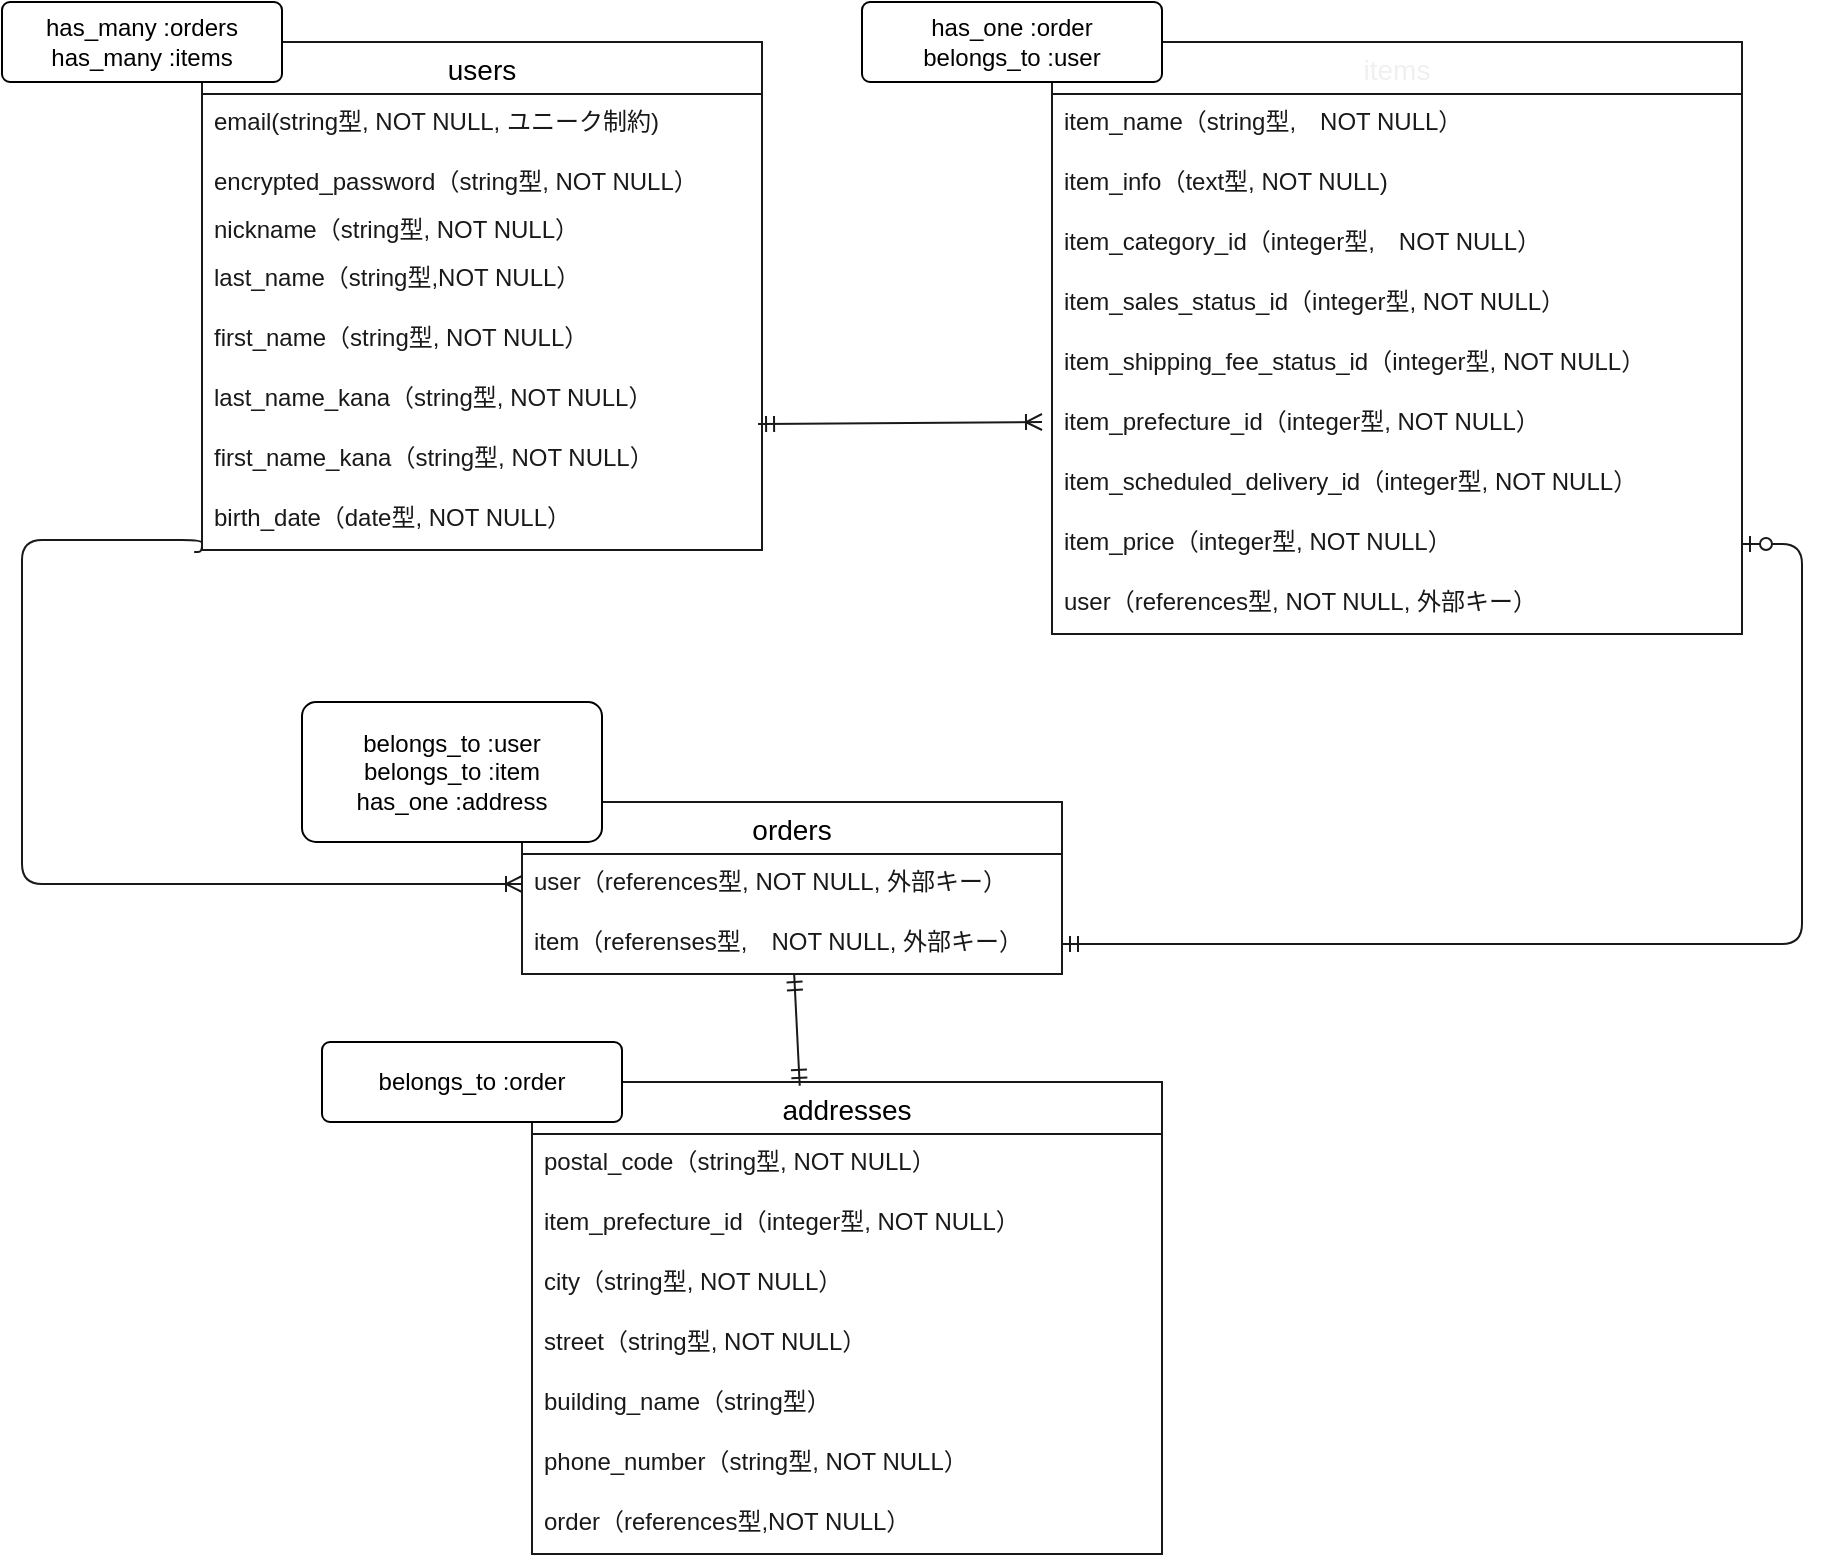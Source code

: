 <mxfile>
    <diagram id="iHe5-swWgr277LIi-snk" name="ページ1">
        <mxGraphModel dx="2261" dy="1961" grid="1" gridSize="10" guides="1" tooltips="1" connect="1" arrows="1" fold="1" page="1" pageScale="1" pageWidth="827" pageHeight="1169" background="#ffffff" math="0" shadow="0">
            <root>
                <mxCell id="0"/>
                <mxCell id="1" parent="0"/>
                <mxCell id="2" value="users" style="swimlane;fontStyle=0;childLayout=stackLayout;horizontal=1;startSize=26;horizontalStack=0;resizeParent=1;resizeParentMax=0;resizeLast=0;collapsible=1;marginBottom=0;align=center;fontSize=14;strokeColor=#191919;" parent="1" vertex="1">
                    <mxGeometry x="60" y="10" width="280" height="254" as="geometry"/>
                </mxCell>
                <mxCell id="20" value="email(string型, NOT NULL, ユニーク制約)" style="text;strokeColor=none;fillColor=none;spacingLeft=4;spacingRight=4;overflow=hidden;rotatable=0;points=[[0,0.5],[1,0.5]];portConstraint=eastwest;fontSize=12;fontColor=#191919;" parent="2" vertex="1">
                    <mxGeometry y="26" width="280" height="30" as="geometry"/>
                </mxCell>
                <mxCell id="4" value="encrypted_password（string型, NOT NULL）" style="text;strokeColor=none;fillColor=none;spacingLeft=4;spacingRight=4;overflow=hidden;rotatable=0;points=[[0,0.5],[1,0.5]];portConstraint=eastwest;fontSize=12;fontColor=#191919;" parent="2" vertex="1">
                    <mxGeometry y="56" width="280" height="24" as="geometry"/>
                </mxCell>
                <mxCell id="5" value="nickname（string型, NOT NULL）" style="text;strokeColor=none;fillColor=none;spacingLeft=4;spacingRight=4;overflow=hidden;rotatable=0;points=[[0,0.5],[1,0.5]];portConstraint=eastwest;fontSize=12;fontColor=#191919;" parent="2" vertex="1">
                    <mxGeometry y="80" width="280" height="24" as="geometry"/>
                </mxCell>
                <mxCell id="10" value="last_name（string型,NOT NULL）" style="text;strokeColor=none;fillColor=none;spacingLeft=4;spacingRight=4;overflow=hidden;rotatable=0;points=[[0,0.5],[1,0.5]];portConstraint=eastwest;fontSize=12;fontColor=#191919;" parent="2" vertex="1">
                    <mxGeometry y="104" width="280" height="30" as="geometry"/>
                </mxCell>
                <mxCell id="11" value="first_name（string型, NOT NULL）" style="text;strokeColor=none;fillColor=none;spacingLeft=4;spacingRight=4;overflow=hidden;rotatable=0;points=[[0,0.5],[1,0.5]];portConstraint=eastwest;fontSize=12;fontColor=#191919;" parent="2" vertex="1">
                    <mxGeometry y="134" width="280" height="30" as="geometry"/>
                </mxCell>
                <mxCell id="77" value="last_name_kana（string型, NOT NULL）" style="text;strokeColor=none;fillColor=none;spacingLeft=4;spacingRight=4;overflow=hidden;rotatable=0;points=[[0,0.5],[1,0.5]];portConstraint=eastwest;fontSize=12;fontColor=#191919;" parent="2" vertex="1">
                    <mxGeometry y="164" width="280" height="30" as="geometry"/>
                </mxCell>
                <mxCell id="13" value="first_name_kana（string型, NOT NULL）" style="text;strokeColor=none;fillColor=none;spacingLeft=4;spacingRight=4;overflow=hidden;rotatable=0;points=[[0,0.5],[1,0.5]];portConstraint=eastwest;fontSize=12;fillStyle=dashed;fontColor=#191919;" parent="2" vertex="1">
                    <mxGeometry y="194" width="280" height="30" as="geometry"/>
                </mxCell>
                <mxCell id="95" value="birth_date（date型, NOT NULL）" style="text;strokeColor=none;fillColor=none;spacingLeft=4;spacingRight=4;overflow=hidden;rotatable=0;points=[[0,0.5],[1,0.5]];portConstraint=eastwest;fontSize=12;labelBorderColor=none;fillStyle=dashed;fontColor=#191919;" parent="2" vertex="1">
                    <mxGeometry y="224" width="280" height="30" as="geometry"/>
                </mxCell>
                <mxCell id="16" value="items" style="swimlane;fontStyle=0;childLayout=stackLayout;horizontal=1;startSize=26;horizontalStack=0;resizeParent=1;resizeParentMax=0;resizeLast=0;collapsible=1;marginBottom=0;align=center;fontSize=14;fontColor=#F0F0F0;strokeColor=#191919;" parent="1" vertex="1">
                    <mxGeometry x="485" y="10" width="345" height="296" as="geometry"/>
                </mxCell>
                <mxCell id="23" value="item_name（string型,　NOT NULL）" style="text;strokeColor=none;fillColor=none;spacingLeft=4;spacingRight=4;overflow=hidden;rotatable=0;points=[[0,0.5],[1,0.5]];portConstraint=eastwest;fontSize=12;fontColor=#191919;" parent="16" vertex="1">
                    <mxGeometry y="26" width="345" height="30" as="geometry"/>
                </mxCell>
                <mxCell id="25" value="item_info（text型, NOT NULL)" style="text;strokeColor=none;fillColor=none;spacingLeft=4;spacingRight=4;overflow=hidden;rotatable=0;points=[[0,0.5],[1,0.5]];portConstraint=eastwest;fontSize=12;fontColor=#191919;" parent="16" vertex="1">
                    <mxGeometry y="56" width="345" height="30" as="geometry"/>
                </mxCell>
                <mxCell id="26" value="item_category_id（integer型,　NOT NULL）" style="text;strokeColor=none;fillColor=none;spacingLeft=4;spacingRight=4;overflow=hidden;rotatable=0;points=[[0,0.5],[1,0.5]];portConstraint=eastwest;fontSize=12;fontColor=#191919;" parent="16" vertex="1">
                    <mxGeometry y="86" width="345" height="30" as="geometry"/>
                </mxCell>
                <mxCell id="39" value="item_sales_status_id（integer型, NOT NULL）" style="text;strokeColor=none;fillColor=none;spacingLeft=4;spacingRight=4;overflow=hidden;rotatable=0;points=[[0,0.5],[1,0.5]];portConstraint=eastwest;fontSize=12;fontColor=#191919;" parent="16" vertex="1">
                    <mxGeometry y="116" width="345" height="30" as="geometry"/>
                </mxCell>
                <mxCell id="40" value="item_shipping_fee_status_id（integer型, NOT NULL）" style="text;strokeColor=none;fillColor=none;spacingLeft=4;spacingRight=4;overflow=hidden;rotatable=0;points=[[0,0.5],[1,0.5]];portConstraint=eastwest;fontSize=12;fontColor=#191919;" parent="16" vertex="1">
                    <mxGeometry y="146" width="345" height="30" as="geometry"/>
                </mxCell>
                <mxCell id="42" value="item_prefecture_id（integer型, NOT NULL）" style="text;strokeColor=none;fillColor=none;spacingLeft=4;spacingRight=4;overflow=hidden;rotatable=0;points=[[0,0.5],[1,0.5]];portConstraint=eastwest;fontSize=12;fontColor=#191919;" parent="16" vertex="1">
                    <mxGeometry y="176" width="345" height="30" as="geometry"/>
                </mxCell>
                <mxCell id="43" value="item_scheduled_delivery_id（integer型, NOT NULL）" style="text;strokeColor=none;fillColor=none;spacingLeft=4;spacingRight=4;overflow=hidden;rotatable=0;points=[[0,0.5],[1,0.5]];portConstraint=eastwest;fontSize=12;fontColor=#191919;" parent="16" vertex="1">
                    <mxGeometry y="206" width="345" height="30" as="geometry"/>
                </mxCell>
                <mxCell id="27" value="item_price（integer型, NOT NULL）" style="text;strokeColor=none;fillColor=none;spacingLeft=4;spacingRight=4;overflow=hidden;rotatable=0;points=[[0,0.5],[1,0.5]];portConstraint=eastwest;fontSize=12;fontColor=#191919;" parent="16" vertex="1">
                    <mxGeometry y="236" width="345" height="30" as="geometry"/>
                </mxCell>
                <mxCell id="56" value="user（references型, NOT NULL, 外部キー）" style="text;strokeColor=none;fillColor=none;spacingLeft=4;spacingRight=4;overflow=hidden;rotatable=0;points=[[0,0.5],[1,0.5]];portConstraint=eastwest;fontSize=12;fontColor=#191919;" parent="16" vertex="1">
                    <mxGeometry y="266" width="345" height="30" as="geometry"/>
                </mxCell>
                <mxCell id="57" value="orders" style="swimlane;fontStyle=0;childLayout=stackLayout;horizontal=1;startSize=26;horizontalStack=0;resizeParent=1;resizeParentMax=0;resizeLast=0;collapsible=1;marginBottom=0;align=center;fontSize=14;labelBorderColor=none;strokeColor=#191919;" parent="1" vertex="1">
                    <mxGeometry x="220" y="390" width="270" height="86" as="geometry"/>
                </mxCell>
                <mxCell id="58" value="user（references型, NOT NULL, 外部キー）" style="text;strokeColor=none;fillColor=none;spacingLeft=4;spacingRight=4;overflow=hidden;rotatable=0;points=[[0,0.5],[1,0.5]];portConstraint=eastwest;fontSize=12;fontColor=#191919;" parent="57" vertex="1">
                    <mxGeometry y="26" width="270" height="30" as="geometry"/>
                </mxCell>
                <mxCell id="80" value="item（referenses型,　NOT NULL, 外部キー）" style="text;strokeColor=none;fillColor=none;spacingLeft=4;spacingRight=4;overflow=hidden;rotatable=0;points=[[0,0.5],[1,0.5]];portConstraint=eastwest;fontSize=12;fontColor=#191919;" parent="57" vertex="1">
                    <mxGeometry y="56" width="270" height="30" as="geometry"/>
                </mxCell>
                <mxCell id="61" value="addresses" style="swimlane;fontStyle=0;childLayout=stackLayout;horizontal=1;startSize=26;horizontalStack=0;resizeParent=1;resizeParentMax=0;resizeLast=0;collapsible=1;marginBottom=0;align=center;fontSize=14;strokeColor=#191919;" parent="1" vertex="1">
                    <mxGeometry x="225" y="530" width="315" height="236" as="geometry"/>
                </mxCell>
                <mxCell id="62" value="postal_code（string型, NOT NULL）" style="text;strokeColor=none;fillColor=none;spacingLeft=4;spacingRight=4;overflow=hidden;rotatable=0;points=[[0,0.5],[1,0.5]];portConstraint=eastwest;fontSize=12;fontColor=#191919;" parent="61" vertex="1">
                    <mxGeometry y="26" width="315" height="30" as="geometry"/>
                </mxCell>
                <mxCell id="63" value="item_prefecture_id（integer型, NOT NULL）" style="text;strokeColor=none;fillColor=none;spacingLeft=4;spacingRight=4;overflow=hidden;rotatable=0;points=[[0,0.5],[1,0.5]];portConstraint=eastwest;fontSize=12;fontColor=#191919;" parent="61" vertex="1">
                    <mxGeometry y="56" width="315" height="30" as="geometry"/>
                </mxCell>
                <mxCell id="66" value="city（string型, NOT NULL）" style="text;strokeColor=none;fillColor=none;spacingLeft=4;spacingRight=4;overflow=hidden;rotatable=0;points=[[0,0.5],[1,0.5]];portConstraint=eastwest;fontSize=12;fontColor=#191919;" parent="61" vertex="1">
                    <mxGeometry y="86" width="315" height="30" as="geometry"/>
                </mxCell>
                <mxCell id="67" value="street（string型, NOT NULL）" style="text;strokeColor=none;fillColor=none;spacingLeft=4;spacingRight=4;overflow=hidden;rotatable=0;points=[[0,0.5],[1,0.5]];portConstraint=eastwest;fontSize=12;fontColor=#191919;" parent="61" vertex="1">
                    <mxGeometry y="116" width="315" height="30" as="geometry"/>
                </mxCell>
                <mxCell id="69" value="building_name（string型）" style="text;strokeColor=none;fillColor=none;spacingLeft=4;spacingRight=4;overflow=hidden;rotatable=0;points=[[0,0.5],[1,0.5]];portConstraint=eastwest;fontSize=12;fontColor=#191919;" parent="61" vertex="1">
                    <mxGeometry y="146" width="315" height="30" as="geometry"/>
                </mxCell>
                <mxCell id="71" value="phone_number（string型, NOT NULL）" style="text;strokeColor=none;fillColor=none;spacingLeft=4;spacingRight=4;overflow=hidden;rotatable=0;points=[[0,0.5],[1,0.5]];portConstraint=eastwest;fontSize=12;fontColor=#191919;" parent="61" vertex="1">
                    <mxGeometry y="176" width="315" height="30" as="geometry"/>
                </mxCell>
                <mxCell id="83" value="order（references型,NOT NULL）" style="text;strokeColor=none;fillColor=none;spacingLeft=4;spacingRight=4;overflow=hidden;rotatable=0;points=[[0,0.5],[1,0.5]];portConstraint=eastwest;fontSize=12;fontColor=#191919;" parent="61" vertex="1">
                    <mxGeometry y="206" width="315" height="30" as="geometry"/>
                </mxCell>
                <mxCell id="75" value="" style="edgeStyle=entityRelationEdgeStyle;fontSize=12;html=1;endArrow=ERzeroToOne;startArrow=ERmandOne;exitX=1;exitY=0.5;exitDx=0;exitDy=0;fontColor=#191919;labelBackgroundColor=none;strokeColor=#191919;" parent="1" source="80" target="27" edge="1">
                    <mxGeometry width="100" height="100" relative="1" as="geometry">
                        <mxPoint x="510" y="430" as="sourcePoint"/>
                        <mxPoint x="350" y="320" as="targetPoint"/>
                    </mxGeometry>
                </mxCell>
                <mxCell id="79" value="" style="fontSize=12;html=1;endArrow=ERmandOne;startArrow=ERmandOne;entryX=0.504;entryY=1;entryDx=0;entryDy=0;exitX=0.425;exitY=0.008;exitDx=0;exitDy=0;entryPerimeter=0;exitPerimeter=0;fontColor=#191919;labelBackgroundColor=none;strokeColor=#191919;" parent="1" source="61" target="80" edge="1">
                    <mxGeometry width="100" height="100" relative="1" as="geometry">
                        <mxPoint x="350" y="630" as="sourcePoint"/>
                        <mxPoint x="342.04" y="546" as="targetPoint"/>
                    </mxGeometry>
                </mxCell>
                <mxCell id="84" value="belongs_to :user&lt;br&gt;belongs_to :item&lt;br&gt;has_one :address" style="rounded=1;arcSize=10;whiteSpace=wrap;html=1;align=center;" parent="1" vertex="1">
                    <mxGeometry x="110" y="340" width="150" height="70" as="geometry"/>
                </mxCell>
                <mxCell id="86" value="belongs_to :order" style="rounded=1;arcSize=10;whiteSpace=wrap;html=1;align=center;" parent="1" vertex="1">
                    <mxGeometry x="120" y="510" width="150" height="40" as="geometry"/>
                </mxCell>
                <mxCell id="87" value="has_one :order&lt;br&gt;belongs_to :user" style="rounded=1;arcSize=10;whiteSpace=wrap;html=1;align=center;" parent="1" vertex="1">
                    <mxGeometry x="390" y="-10" width="150" height="40" as="geometry"/>
                </mxCell>
                <mxCell id="88" value="has_many :orders&lt;br&gt;has_many :items" style="rounded=1;arcSize=10;whiteSpace=wrap;html=1;align=center;" parent="1" vertex="1">
                    <mxGeometry x="-40" y="-10" width="140" height="40" as="geometry"/>
                </mxCell>
                <mxCell id="90" value="" style="fontSize=12;html=1;endArrow=ERoneToMany;startArrow=ERmandOne;fontColor=#191919;exitX=0.993;exitY=-0.1;exitDx=0;exitDy=0;labelBackgroundColor=none;strokeColor=#191919;exitPerimeter=0;" parent="1" source="13" edge="1">
                    <mxGeometry width="100" height="100" relative="1" as="geometry">
                        <mxPoint x="350" y="390" as="sourcePoint"/>
                        <mxPoint x="480" y="200" as="targetPoint"/>
                    </mxGeometry>
                </mxCell>
                <mxCell id="91" value="" style="edgeStyle=orthogonalEdgeStyle;fontSize=12;html=1;endArrow=ERoneToMany;fontColor=#F0F0F0;exitX=-0.014;exitY=1.033;exitDx=0;exitDy=0;entryX=0;entryY=0.5;entryDx=0;entryDy=0;strokeColor=#191919;exitPerimeter=0;" parent="1" source="95" target="58" edge="1">
                    <mxGeometry width="100" height="100" relative="1" as="geometry">
                        <mxPoint x="70" y="259" as="sourcePoint"/>
                        <mxPoint x="450" y="290" as="targetPoint"/>
                        <Array as="points">
                            <mxPoint x="60" y="265"/>
                            <mxPoint x="60" y="259"/>
                            <mxPoint x="-30" y="259"/>
                            <mxPoint x="-30" y="431"/>
                        </Array>
                    </mxGeometry>
                </mxCell>
            </root>
        </mxGraphModel>
    </diagram>
</mxfile>